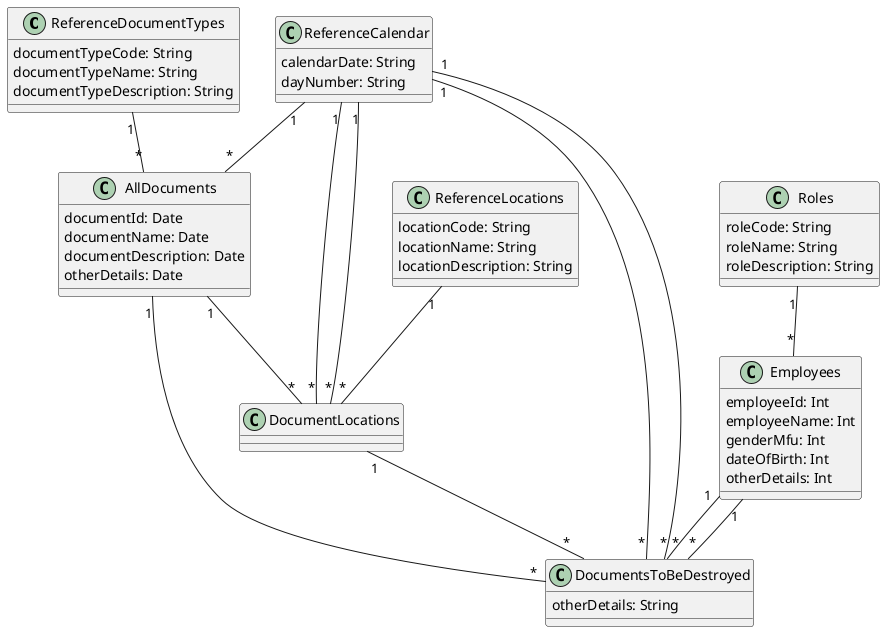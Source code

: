 @startuml "CreDocTrackingDb"


class ReferenceDocumentTypes{
  documentTypeCode: String
  documentTypeName: String
  documentTypeDescription: String
}

class ReferenceCalendar{
  calendarDate: String
  dayNumber: String
}

class ReferenceLocations{
  locationCode: String
  locationName: String
  locationDescription: String
}

class Roles{
  roleCode: String
  roleName: String
  roleDescription: String
}

class AllDocuments{
  documentId: Date
  documentName: Date
  documentDescription: Date
  otherDetails: Date
}

class Employees{
  employeeId: Int
  employeeName: Int
  genderMfu: Int
  dateOfBirth: Int
  otherDetails: Int
}

class DocumentLocations{
}

class DocumentsToBeDestroyed{
  otherDetails: String
}



ReferenceDocumentTypes "1" -- "*" AllDocuments

ReferenceCalendar "1" -- "*" DocumentLocations

ReferenceCalendar "1" -- "*" AllDocuments

ReferenceCalendar "1" -- "*" DocumentsToBeDestroyed

ReferenceCalendar "1" -- "*" DocumentsToBeDestroyed

ReferenceCalendar "1" -- "*" DocumentLocations

ReferenceLocations "1" -- "*" DocumentLocations

Roles "1" -- "*" Employees

AllDocuments "1" -- "*" DocumentsToBeDestroyed

AllDocuments "1" -- "*" DocumentLocations

Employees "1" -- "*" DocumentsToBeDestroyed

Employees "1" -- "*" DocumentsToBeDestroyed

DocumentLocations "1" -- "*" DocumentsToBeDestroyed


@enduml